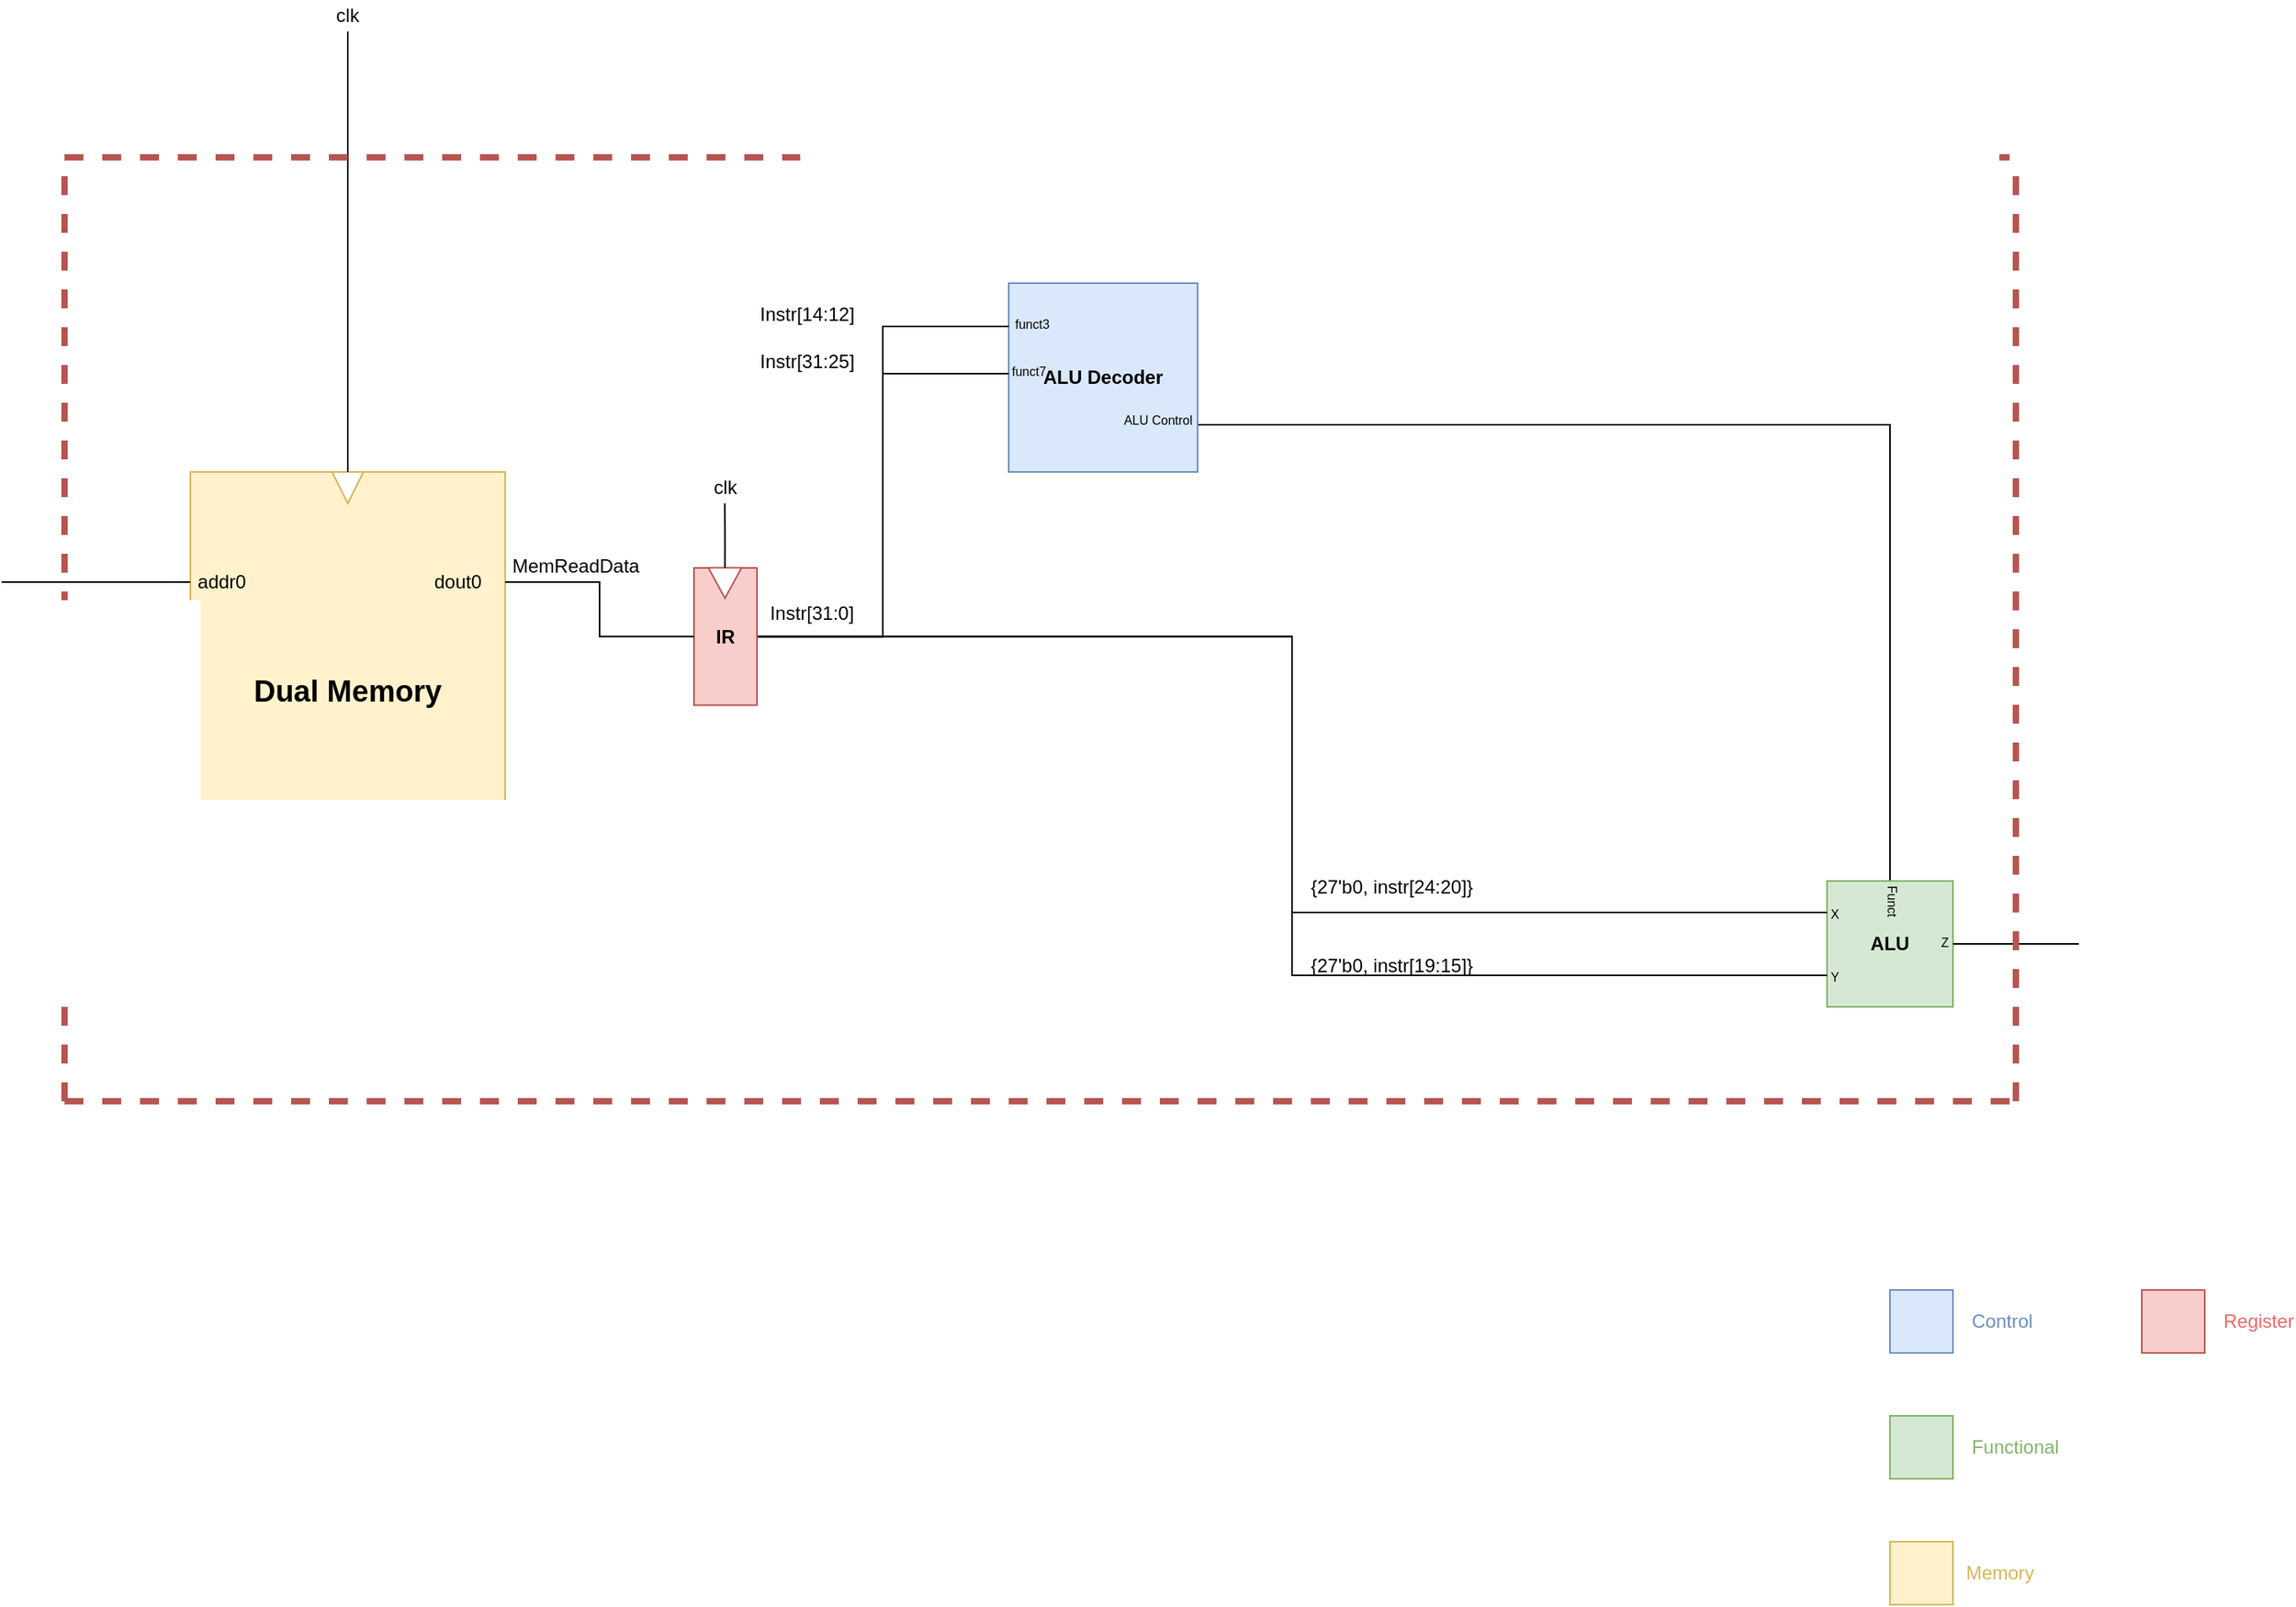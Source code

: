 <mxfile version="12.6.5" type="github">
  <diagram id="l-QONBMP0DDUvviEroiV" name="Page-1">
    <mxGraphModel dx="277" dy="153" grid="1" gridSize="10" guides="0" tooltips="1" connect="1" arrows="0" fold="0" page="1" pageScale="1" pageWidth="1654" pageHeight="1169" math="0" shadow="0">
      <root>
        <mxCell id="0"/>
        <mxCell id="1" parent="0"/>
        <mxCell id="JDJYhe-PeFsWq8iMDvUq-28" value="" style="group" vertex="1" connectable="0" parent="1">
          <mxGeometry x="160" y="400" width="200" height="280" as="geometry"/>
        </mxCell>
        <mxCell id="JDJYhe-PeFsWq8iMDvUq-18" value="&lt;b&gt;Dual Memory&lt;/b&gt;" style="rounded=0;whiteSpace=wrap;html=1;fontSize=19;fillColor=#fff2cc;strokeColor=#d6b656;" vertex="1" parent="JDJYhe-PeFsWq8iMDvUq-28">
          <mxGeometry width="200" height="280" as="geometry"/>
        </mxCell>
        <mxCell id="JDJYhe-PeFsWq8iMDvUq-23" value="" style="triangle;whiteSpace=wrap;html=1;fontSize=12;rotation=90;fillColor=#FFFFFF;strokeColor=#d6b656;" vertex="1" parent="JDJYhe-PeFsWq8iMDvUq-28">
          <mxGeometry x="90" width="20" height="20" as="geometry"/>
        </mxCell>
        <mxCell id="JDJYhe-PeFsWq8iMDvUq-21" value="dout0" style="text;html=1;strokeColor=none;fillColor=none;align=center;verticalAlign=middle;whiteSpace=wrap;rounded=0;fontSize=12;" vertex="1" parent="JDJYhe-PeFsWq8iMDvUq-28">
          <mxGeometry x="150" y="60" width="40" height="20" as="geometry"/>
        </mxCell>
        <mxCell id="b9wL08kcFKdRMESmPfWV-15" value="" style="whiteSpace=wrap;html=1;aspect=fixed;fillColor=#dae8fc;strokeColor=#6c8ebf;" parent="1" vertex="1">
          <mxGeometry x="1240" y="920" width="40" height="40" as="geometry"/>
        </mxCell>
        <mxCell id="b9wL08kcFKdRMESmPfWV-16" value="" style="whiteSpace=wrap;html=1;aspect=fixed;fillColor=#d5e8d4;strokeColor=#82b366;" parent="1" vertex="1">
          <mxGeometry x="1240" y="1000" width="40" height="40" as="geometry"/>
        </mxCell>
        <mxCell id="b9wL08kcFKdRMESmPfWV-17" value="" style="whiteSpace=wrap;html=1;aspect=fixed;fillColor=#fff2cc;strokeColor=#d6b656;" parent="1" vertex="1">
          <mxGeometry x="1240" y="1080" width="40" height="40" as="geometry"/>
        </mxCell>
        <mxCell id="b9wL08kcFKdRMESmPfWV-18" value="&lt;font color=&quot;#6c8ebf&quot;&gt;Control&lt;/font&gt;" style="text;html=1;strokeColor=none;fillColor=none;align=left;verticalAlign=middle;whiteSpace=wrap;rounded=0;" parent="1" vertex="1">
          <mxGeometry x="1290" y="930" width="40" height="20" as="geometry"/>
        </mxCell>
        <mxCell id="b9wL08kcFKdRMESmPfWV-19" value="&lt;font&gt;Functional&lt;/font&gt;" style="text;html=1;strokeColor=none;fillColor=none;align=left;verticalAlign=middle;whiteSpace=wrap;rounded=0;fontColor=#82B366;" parent="1" vertex="1">
          <mxGeometry x="1290" y="1010" width="40" height="20" as="geometry"/>
        </mxCell>
        <mxCell id="b9wL08kcFKdRMESmPfWV-20" value="&lt;font&gt;Memory&lt;/font&gt;" style="text;html=1;strokeColor=none;fillColor=none;align=center;verticalAlign=middle;whiteSpace=wrap;rounded=0;fontColor=#D6B656;" parent="1" vertex="1">
          <mxGeometry x="1290" y="1087.5" width="40" height="25" as="geometry"/>
        </mxCell>
        <mxCell id="b9wL08kcFKdRMESmPfWV-31" value="" style="group" parent="1" vertex="1" connectable="0">
          <mxGeometry x="1160" y="530" width="160" height="110" as="geometry"/>
        </mxCell>
        <mxCell id="b9wL08kcFKdRMESmPfWV-33" style="edgeStyle=none;rounded=0;orthogonalLoop=1;jettySize=auto;html=1;exitX=0.5;exitY=0;exitDx=0;exitDy=0;entryX=1;entryY=0.75;entryDx=0;entryDy=0;endArrow=none;endFill=0;fontColor=#D6B656;" parent="1" source="b9wL08kcFKdRMESmPfWV-4" target="b9wL08kcFKdRMESmPfWV-22" edge="1">
          <mxGeometry relative="1" as="geometry">
            <Array as="points">
              <mxPoint x="1240" y="370"/>
            </Array>
          </mxGeometry>
        </mxCell>
        <mxCell id="b9wL08kcFKdRMESmPfWV-39" value="" style="group;rounded=0;" parent="1" vertex="1" connectable="0">
          <mxGeometry x="630" y="280" width="220" height="120" as="geometry"/>
        </mxCell>
        <mxCell id="b9wL08kcFKdRMESmPfWV-29" value="" style="group" parent="b9wL08kcFKdRMESmPfWV-39" vertex="1" connectable="0">
          <mxGeometry width="200" height="120" as="geometry"/>
        </mxCell>
        <mxCell id="b9wL08kcFKdRMESmPfWV-22" value="&lt;b&gt;ALU Decoder&lt;/b&gt;" style="rounded=0;whiteSpace=wrap;html=1;fillColor=#dae8fc;strokeColor=#6c8ebf;" parent="b9wL08kcFKdRMESmPfWV-29" vertex="1">
          <mxGeometry x="50" width="120" height="120" as="geometry"/>
        </mxCell>
        <mxCell id="b9wL08kcFKdRMESmPfWV-28" value="&lt;font style=&quot;font-size: 8px&quot;&gt;ALU Control&lt;br&gt;&lt;/font&gt;" style="text;html=1;strokeColor=none;fillColor=none;align=center;verticalAlign=middle;whiteSpace=wrap;rounded=0;" parent="b9wL08kcFKdRMESmPfWV-29" vertex="1">
          <mxGeometry x="120" y="81" width="50" height="10" as="geometry"/>
        </mxCell>
        <mxCell id="S8RZ_7sWAsN10gz5XgzC-13" value="&lt;font style=&quot;font-size: 8px&quot;&gt;funct3&lt;/font&gt;" style="text;html=1;strokeColor=none;fillColor=none;align=center;verticalAlign=middle;whiteSpace=wrap;rounded=0;" parent="b9wL08kcFKdRMESmPfWV-29" vertex="1">
          <mxGeometry x="50" y="20" width="30" height="10" as="geometry"/>
        </mxCell>
        <mxCell id="JDJYhe-PeFsWq8iMDvUq-1" value="&lt;font style=&quot;font-size: 8px&quot;&gt;funct7&lt;/font&gt;" style="text;html=1;strokeColor=none;fillColor=none;align=left;verticalAlign=middle;whiteSpace=wrap;rounded=0;" vertex="1" parent="b9wL08kcFKdRMESmPfWV-29">
          <mxGeometry x="50" y="50" width="30" height="10" as="geometry"/>
        </mxCell>
        <mxCell id="JDJYhe-PeFsWq8iMDvUq-6" value="Instr[31:0]" style="text;html=1;strokeColor=none;fillColor=none;align=center;verticalAlign=middle;whiteSpace=wrap;rounded=0;" vertex="1" parent="1">
          <mxGeometry x="520" y="480" width="70" height="20" as="geometry"/>
        </mxCell>
        <mxCell id="JDJYhe-PeFsWq8iMDvUq-8" value="Instr[31:25]" style="text;html=1;strokeColor=none;fillColor=none;align=left;verticalAlign=middle;whiteSpace=wrap;rounded=0;" vertex="1" parent="1">
          <mxGeometry x="520" y="320" width="70" height="20" as="geometry"/>
        </mxCell>
        <mxCell id="JDJYhe-PeFsWq8iMDvUq-9" value="Instr[14:12]" style="text;html=1;strokeColor=none;fillColor=none;align=left;verticalAlign=middle;whiteSpace=wrap;rounded=0;" vertex="1" parent="1">
          <mxGeometry x="520" y="290" width="80" height="20" as="geometry"/>
        </mxCell>
        <mxCell id="b9wL08kcFKdRMESmPfWV-34" value="" style="group" parent="1" vertex="1" connectable="0">
          <mxGeometry x="1160" y="640" width="160" height="100" as="geometry"/>
        </mxCell>
        <mxCell id="b9wL08kcFKdRMESmPfWV-21" value="" style="group" parent="b9wL08kcFKdRMESmPfWV-34" vertex="1" connectable="0">
          <mxGeometry y="20" width="160" height="80" as="geometry"/>
        </mxCell>
        <mxCell id="b9wL08kcFKdRMESmPfWV-4" value="&lt;b&gt;ALU&lt;/b&gt;" style="whiteSpace=wrap;html=1;aspect=fixed;fillColor=#d5e8d4;strokeColor=#82b366;" parent="b9wL08kcFKdRMESmPfWV-21" vertex="1">
          <mxGeometry x="40" width="80" height="80" as="geometry"/>
        </mxCell>
        <mxCell id="b9wL08kcFKdRMESmPfWV-13" value="" style="endArrow=none;html=1;exitX=1;exitY=0.5;exitDx=0;exitDy=0;" parent="b9wL08kcFKdRMESmPfWV-21" source="b9wL08kcFKdRMESmPfWV-4" edge="1">
          <mxGeometry width="50" height="50" relative="1" as="geometry">
            <mxPoint x="120" y="50" as="sourcePoint"/>
            <mxPoint x="200" y="40" as="targetPoint"/>
          </mxGeometry>
        </mxCell>
        <mxCell id="b9wL08kcFKdRMESmPfWV-14" value="&lt;span style=&quot;font-size: 8px&quot;&gt;Z&lt;/span&gt;" style="text;html=1;strokeColor=none;fillColor=none;align=center;verticalAlign=middle;whiteSpace=wrap;rounded=0;" parent="b9wL08kcFKdRMESmPfWV-21" vertex="1">
          <mxGeometry x="110" y="33" width="10" height="10" as="geometry"/>
        </mxCell>
        <mxCell id="b9wL08kcFKdRMESmPfWV-24" value="&lt;span style=&quot;font-size: 8px&quot;&gt;Funct&lt;br&gt;&lt;/span&gt;" style="text;html=1;strokeColor=none;fillColor=none;align=center;verticalAlign=middle;whiteSpace=wrap;rounded=0;rotation=90;" parent="b9wL08kcFKdRMESmPfWV-21" vertex="1">
          <mxGeometry x="68" y="8.5" width="29" height="9" as="geometry"/>
        </mxCell>
        <mxCell id="b9wL08kcFKdRMESmPfWV-7" value="&lt;font style=&quot;font-size: 8px&quot;&gt;X&lt;/font&gt;" style="text;html=1;strokeColor=none;fillColor=none;align=center;verticalAlign=middle;whiteSpace=wrap;rounded=0;" parent="b9wL08kcFKdRMESmPfWV-21" vertex="1">
          <mxGeometry x="40" y="10" width="10" height="20" as="geometry"/>
        </mxCell>
        <mxCell id="b9wL08kcFKdRMESmPfWV-10" value="&lt;span style=&quot;font-size: 8px&quot;&gt;Y&lt;/span&gt;" style="text;html=1;strokeColor=none;fillColor=none;align=center;verticalAlign=middle;whiteSpace=wrap;rounded=0;" parent="b9wL08kcFKdRMESmPfWV-21" vertex="1">
          <mxGeometry x="40" y="50" width="10" height="20" as="geometry"/>
        </mxCell>
        <mxCell id="JDJYhe-PeFsWq8iMDvUq-22" style="edgeStyle=orthogonalEdgeStyle;rounded=0;orthogonalLoop=1;jettySize=auto;html=1;exitX=0.5;exitY=0;exitDx=0;exitDy=0;endArrow=none;endFill=0;fontSize=12;" edge="1" parent="1" source="JDJYhe-PeFsWq8iMDvUq-18">
          <mxGeometry relative="1" as="geometry">
            <mxPoint x="260" y="120" as="targetPoint"/>
          </mxGeometry>
        </mxCell>
        <mxCell id="JDJYhe-PeFsWq8iMDvUq-25" style="edgeStyle=orthogonalEdgeStyle;rounded=0;orthogonalLoop=1;jettySize=auto;html=1;exitX=0;exitY=0.25;exitDx=0;exitDy=0;endArrow=none;endFill=0;fontSize=12;" edge="1" parent="1" source="JDJYhe-PeFsWq8iMDvUq-18">
          <mxGeometry relative="1" as="geometry">
            <mxPoint x="40" y="470" as="targetPoint"/>
          </mxGeometry>
        </mxCell>
        <mxCell id="JDJYhe-PeFsWq8iMDvUq-26" value="addr0" style="text;html=1;strokeColor=none;fillColor=none;align=center;verticalAlign=middle;whiteSpace=wrap;rounded=0;fontSize=12;" vertex="1" parent="1">
          <mxGeometry x="160" y="460" width="40" height="20" as="geometry"/>
        </mxCell>
        <mxCell id="JDJYhe-PeFsWq8iMDvUq-27" value="clk" style="text;html=1;strokeColor=none;fillColor=none;align=center;verticalAlign=middle;whiteSpace=wrap;rounded=0;fontSize=12;" vertex="1" parent="1">
          <mxGeometry x="240" y="100" width="40" height="20" as="geometry"/>
        </mxCell>
        <mxCell id="JDJYhe-PeFsWq8iMDvUq-30" style="edgeStyle=orthogonalEdgeStyle;rounded=0;orthogonalLoop=1;jettySize=auto;html=1;exitX=1;exitY=0.5;exitDx=0;exitDy=0;entryX=0;entryY=0.75;entryDx=0;entryDy=0;endArrow=none;endFill=0;fontSize=12;" edge="1" parent="1" source="JDJYhe-PeFsWq8iMDvUq-47" target="S8RZ_7sWAsN10gz5XgzC-13">
          <mxGeometry relative="1" as="geometry"/>
        </mxCell>
        <mxCell id="JDJYhe-PeFsWq8iMDvUq-31" style="edgeStyle=orthogonalEdgeStyle;rounded=0;orthogonalLoop=1;jettySize=auto;html=1;exitX=1;exitY=0.5;exitDx=0;exitDy=0;entryX=0;entryY=0.75;entryDx=0;entryDy=0;endArrow=none;endFill=0;fontSize=12;" edge="1" parent="1" source="JDJYhe-PeFsWq8iMDvUq-47" target="JDJYhe-PeFsWq8iMDvUq-1">
          <mxGeometry relative="1" as="geometry"/>
        </mxCell>
        <mxCell id="JDJYhe-PeFsWq8iMDvUq-39" value="" style="group" vertex="1" connectable="0" parent="1">
          <mxGeometry x="870" y="700" width="130" height="30" as="geometry"/>
        </mxCell>
        <mxCell id="JDJYhe-PeFsWq8iMDvUq-37" value="{27&#39;b0, instr[19:15]}" style="text;html=1;fontSize=12;" vertex="1" parent="JDJYhe-PeFsWq8iMDvUq-39">
          <mxGeometry width="130" height="30" as="geometry"/>
        </mxCell>
        <mxCell id="JDJYhe-PeFsWq8iMDvUq-41" value="" style="endArrow=none;dashed=1;html=1;fontSize=12;strokeWidth=4;fillColor=#f8cecc;strokeColor=#b85450;" edge="1" parent="1">
          <mxGeometry width="50" height="50" relative="1" as="geometry">
            <mxPoint x="80" y="800" as="sourcePoint"/>
            <mxPoint x="80" y="200" as="targetPoint"/>
          </mxGeometry>
        </mxCell>
        <mxCell id="JDJYhe-PeFsWq8iMDvUq-42" value="" style="endArrow=none;dashed=1;html=1;fontSize=12;strokeWidth=4;fillColor=#f8cecc;strokeColor=#b85450;" edge="1" parent="1">
          <mxGeometry width="50" height="50" relative="1" as="geometry">
            <mxPoint x="1320.0" y="800.0" as="sourcePoint"/>
            <mxPoint x="1320.0" y="200" as="targetPoint"/>
          </mxGeometry>
        </mxCell>
        <mxCell id="JDJYhe-PeFsWq8iMDvUq-43" value="" style="endArrow=none;dashed=1;html=1;fontSize=12;strokeWidth=4;fillColor=#f8cecc;strokeColor=#b85450;" edge="1" parent="1">
          <mxGeometry width="50" height="50" relative="1" as="geometry">
            <mxPoint x="80" y="200" as="sourcePoint"/>
            <mxPoint x="1320" y="200" as="targetPoint"/>
          </mxGeometry>
        </mxCell>
        <mxCell id="JDJYhe-PeFsWq8iMDvUq-44" value="" style="endArrow=none;dashed=1;html=1;fontSize=12;strokeWidth=4;fillColor=#f8cecc;strokeColor=#b85450;" edge="1" parent="1">
          <mxGeometry width="50" height="50" relative="1" as="geometry">
            <mxPoint x="80.0" y="800" as="sourcePoint"/>
            <mxPoint x="1320" y="800" as="targetPoint"/>
          </mxGeometry>
        </mxCell>
        <mxCell id="JDJYhe-PeFsWq8iMDvUq-45" value="" style="whiteSpace=wrap;html=1;aspect=fixed;fillColor=#f8cecc;strokeColor=#b85450;" vertex="1" parent="1">
          <mxGeometry x="1400" y="920" width="40" height="40" as="geometry"/>
        </mxCell>
        <mxCell id="JDJYhe-PeFsWq8iMDvUq-46" value="&lt;font&gt;Register&lt;/font&gt;" style="text;html=1;strokeColor=none;fillColor=none;align=left;verticalAlign=middle;whiteSpace=wrap;rounded=0;fontColor=#EA6B66;" vertex="1" parent="1">
          <mxGeometry x="1450" y="930" width="40" height="20" as="geometry"/>
        </mxCell>
        <mxCell id="JDJYhe-PeFsWq8iMDvUq-36" value="{27&#39;b0, instr[24:20]}" style="text;html=1;fontSize=12;" vertex="1" parent="1">
          <mxGeometry x="870" y="650" width="130" height="30" as="geometry"/>
        </mxCell>
        <mxCell id="JDJYhe-PeFsWq8iMDvUq-49" style="edgeStyle=orthogonalEdgeStyle;rounded=0;orthogonalLoop=1;jettySize=auto;html=1;exitX=1;exitY=0.5;exitDx=0;exitDy=0;endArrow=none;endFill=0;strokeWidth=1;fontSize=12;fontColor=#EA6B66;entryX=0;entryY=0.25;entryDx=0;entryDy=0;" edge="1" parent="1" source="JDJYhe-PeFsWq8iMDvUq-47" target="b9wL08kcFKdRMESmPfWV-4">
          <mxGeometry relative="1" as="geometry">
            <mxPoint x="1170" y="680" as="targetPoint"/>
          </mxGeometry>
        </mxCell>
        <mxCell id="JDJYhe-PeFsWq8iMDvUq-34" style="edgeStyle=orthogonalEdgeStyle;rounded=0;orthogonalLoop=1;jettySize=auto;html=1;endArrow=none;endFill=0;fontSize=12;entryX=0;entryY=0.75;entryDx=0;entryDy=0;exitX=1;exitY=0.5;exitDx=0;exitDy=0;" edge="1" parent="1" source="JDJYhe-PeFsWq8iMDvUq-47" target="b9wL08kcFKdRMESmPfWV-4">
          <mxGeometry relative="1" as="geometry">
            <mxPoint x="1160" y="710" as="targetPoint"/>
            <mxPoint x="360" y="470" as="sourcePoint"/>
          </mxGeometry>
        </mxCell>
        <mxCell id="JDJYhe-PeFsWq8iMDvUq-50" value="" style="group" vertex="1" connectable="0" parent="1">
          <mxGeometry x="480" y="460.995" width="40" height="87.273" as="geometry"/>
        </mxCell>
        <mxCell id="JDJYhe-PeFsWq8iMDvUq-47" value="&lt;b&gt;IR&lt;/b&gt;" style="rounded=0;whiteSpace=wrap;html=1;fillColor=#f8cecc;fontSize=12;align=center;strokeColor=#b85450;" vertex="1" parent="JDJYhe-PeFsWq8iMDvUq-50">
          <mxGeometry width="40" height="87.273" as="geometry"/>
        </mxCell>
        <mxCell id="JDJYhe-PeFsWq8iMDvUq-48" value="" style="triangle;whiteSpace=wrap;html=1;fillColor=#FFFFFF;fontSize=12;align=left;rotation=90;strokeColor=#b85450;" vertex="1" parent="JDJYhe-PeFsWq8iMDvUq-50">
          <mxGeometry x="10" y="-1" width="19.37" height="21.142" as="geometry"/>
        </mxCell>
        <mxCell id="JDJYhe-PeFsWq8iMDvUq-51" style="edgeStyle=orthogonalEdgeStyle;rounded=0;orthogonalLoop=1;jettySize=auto;html=1;exitX=1;exitY=0.25;exitDx=0;exitDy=0;entryX=0;entryY=0.5;entryDx=0;entryDy=0;endArrow=none;endFill=0;strokeWidth=1;fontSize=12;fontColor=#EA6B66;" edge="1" parent="1" source="JDJYhe-PeFsWq8iMDvUq-18" target="JDJYhe-PeFsWq8iMDvUq-47">
          <mxGeometry relative="1" as="geometry"/>
        </mxCell>
        <mxCell id="JDJYhe-PeFsWq8iMDvUq-54" value="" style="group" vertex="1" connectable="0" parent="1">
          <mxGeometry x="480" y="400" width="40" height="20" as="geometry"/>
        </mxCell>
        <mxCell id="JDJYhe-PeFsWq8iMDvUq-52" style="edgeStyle=orthogonalEdgeStyle;rounded=0;orthogonalLoop=1;jettySize=auto;html=1;exitX=0;exitY=0.5;exitDx=0;exitDy=0;endArrow=none;endFill=0;strokeWidth=1;fontSize=12;fontColor=#EA6B66;" edge="1" parent="JDJYhe-PeFsWq8iMDvUq-54" source="JDJYhe-PeFsWq8iMDvUq-48">
          <mxGeometry relative="1" as="geometry">
            <mxPoint x="19.588" y="20" as="targetPoint"/>
          </mxGeometry>
        </mxCell>
        <mxCell id="JDJYhe-PeFsWq8iMDvUq-53" value="clk" style="text;html=1;strokeColor=none;fillColor=none;align=center;verticalAlign=middle;whiteSpace=wrap;rounded=0;fontSize=12;fontColor=#000000;" vertex="1" parent="JDJYhe-PeFsWq8iMDvUq-54">
          <mxGeometry width="40" height="20" as="geometry"/>
        </mxCell>
        <mxCell id="JDJYhe-PeFsWq8iMDvUq-55" value="MemReadData" style="text;html=1;strokeColor=none;fillColor=none;align=center;verticalAlign=middle;whiteSpace=wrap;rounded=0;fontSize=12;fontColor=#000000;" vertex="1" parent="1">
          <mxGeometry x="360" y="450" width="90" height="20" as="geometry"/>
        </mxCell>
      </root>
    </mxGraphModel>
  </diagram>
</mxfile>

